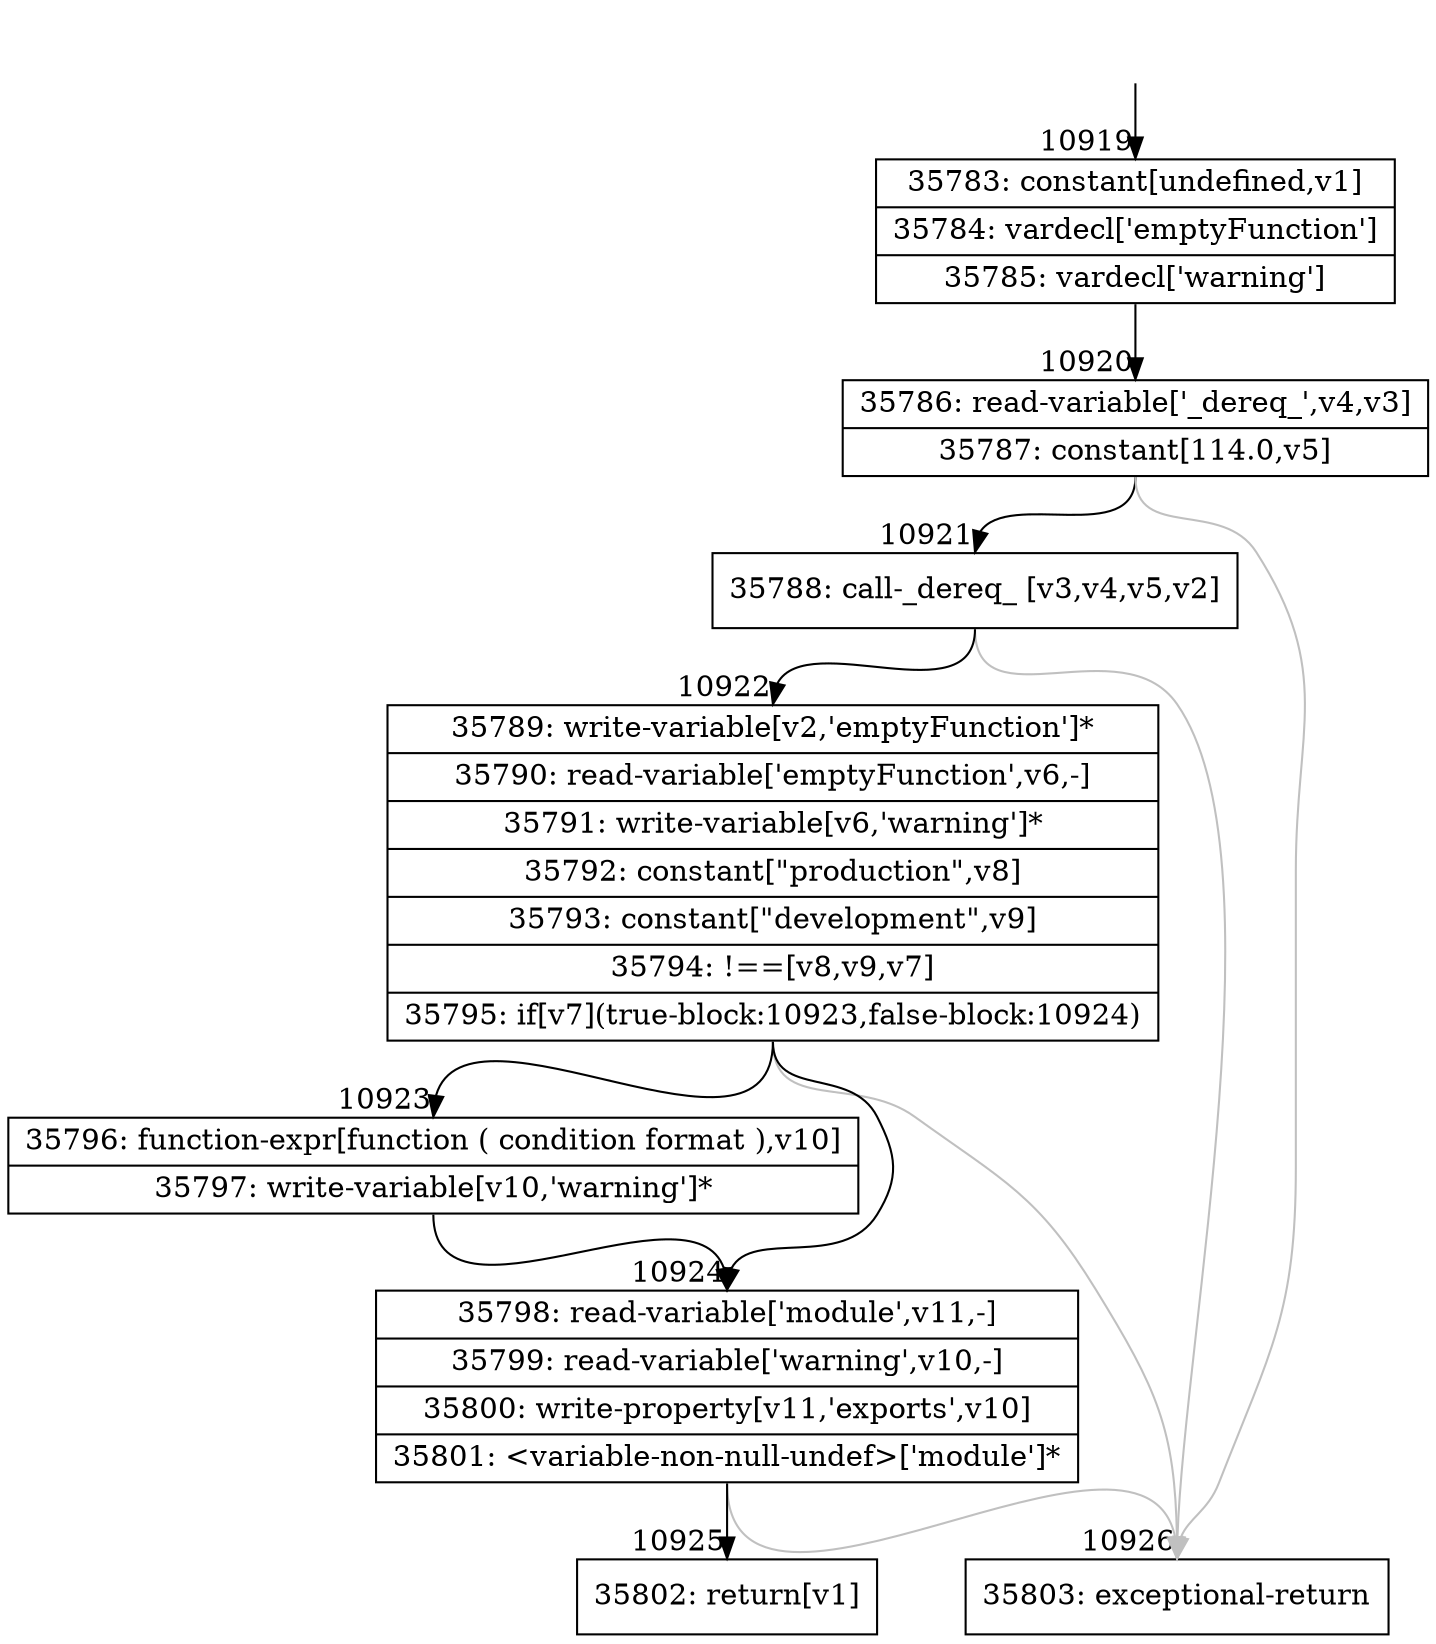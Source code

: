 digraph {
rankdir="TD"
BB_entry816[shape=none,label=""];
BB_entry816 -> BB10919 [tailport=s, headport=n, headlabel="    10919"]
BB10919 [shape=record label="{35783: constant[undefined,v1]|35784: vardecl['emptyFunction']|35785: vardecl['warning']}" ] 
BB10919 -> BB10920 [tailport=s, headport=n, headlabel="      10920"]
BB10920 [shape=record label="{35786: read-variable['_dereq_',v4,v3]|35787: constant[114.0,v5]}" ] 
BB10920 -> BB10921 [tailport=s, headport=n, headlabel="      10921"]
BB10920 -> BB10926 [tailport=s, headport=n, color=gray, headlabel="      10926"]
BB10921 [shape=record label="{35788: call-_dereq_ [v3,v4,v5,v2]}" ] 
BB10921 -> BB10922 [tailport=s, headport=n, headlabel="      10922"]
BB10921 -> BB10926 [tailport=s, headport=n, color=gray]
BB10922 [shape=record label="{35789: write-variable[v2,'emptyFunction']*|35790: read-variable['emptyFunction',v6,-]|35791: write-variable[v6,'warning']*|35792: constant[\"production\",v8]|35793: constant[\"development\",v9]|35794: !==[v8,v9,v7]|35795: if[v7](true-block:10923,false-block:10924)}" ] 
BB10922 -> BB10923 [tailport=s, headport=n, headlabel="      10923"]
BB10922 -> BB10924 [tailport=s, headport=n, headlabel="      10924"]
BB10922 -> BB10926 [tailport=s, headport=n, color=gray]
BB10923 [shape=record label="{35796: function-expr[function ( condition format ),v10]|35797: write-variable[v10,'warning']*}" ] 
BB10923 -> BB10924 [tailport=s, headport=n]
BB10924 [shape=record label="{35798: read-variable['module',v11,-]|35799: read-variable['warning',v10,-]|35800: write-property[v11,'exports',v10]|35801: \<variable-non-null-undef\>['module']*}" ] 
BB10924 -> BB10925 [tailport=s, headport=n, headlabel="      10925"]
BB10924 -> BB10926 [tailport=s, headport=n, color=gray]
BB10925 [shape=record label="{35802: return[v1]}" ] 
BB10926 [shape=record label="{35803: exceptional-return}" ] 
//#$~ 19559
}
